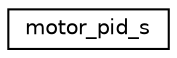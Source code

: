 digraph "Graphical Class Hierarchy"
{
 // LATEX_PDF_SIZE
  edge [fontname="Helvetica",fontsize="10",labelfontname="Helvetica",labelfontsize="10"];
  node [fontname="Helvetica",fontsize="10",shape=record];
  rankdir="LR";
  Node0 [label="motor_pid_s",height=0.2,width=0.4,color="black", fillcolor="white", style="filled",URL="$structmotor__pid__s.html",tooltip=" "];
}

